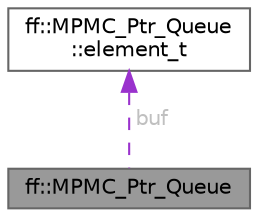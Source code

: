digraph "ff::MPMC_Ptr_Queue"
{
 // LATEX_PDF_SIZE
  bgcolor="transparent";
  edge [fontname=Helvetica,fontsize=10,labelfontname=Helvetica,labelfontsize=10];
  node [fontname=Helvetica,fontsize=10,shape=box,height=0.2,width=0.4];
  Node1 [id="Node000001",label="ff::MPMC_Ptr_Queue",height=0.2,width=0.4,color="gray40", fillcolor="grey60", style="filled", fontcolor="black",tooltip="An implementation of the bounded Multi-Producer/Multi-Consumer queue. Not currently used."];
  Node2 -> Node1 [id="edge1_Node000001_Node000002",dir="back",color="darkorchid3",style="dashed",tooltip=" ",label=" buf",fontcolor="grey" ];
  Node2 [id="Node000002",label="ff::MPMC_Ptr_Queue\l::element_t",height=0.2,width=0.4,color="gray40", fillcolor="white", style="filled",URL="$structff_1_1_m_p_m_c___ptr___queue_1_1element__t.html",tooltip=" "];
}
